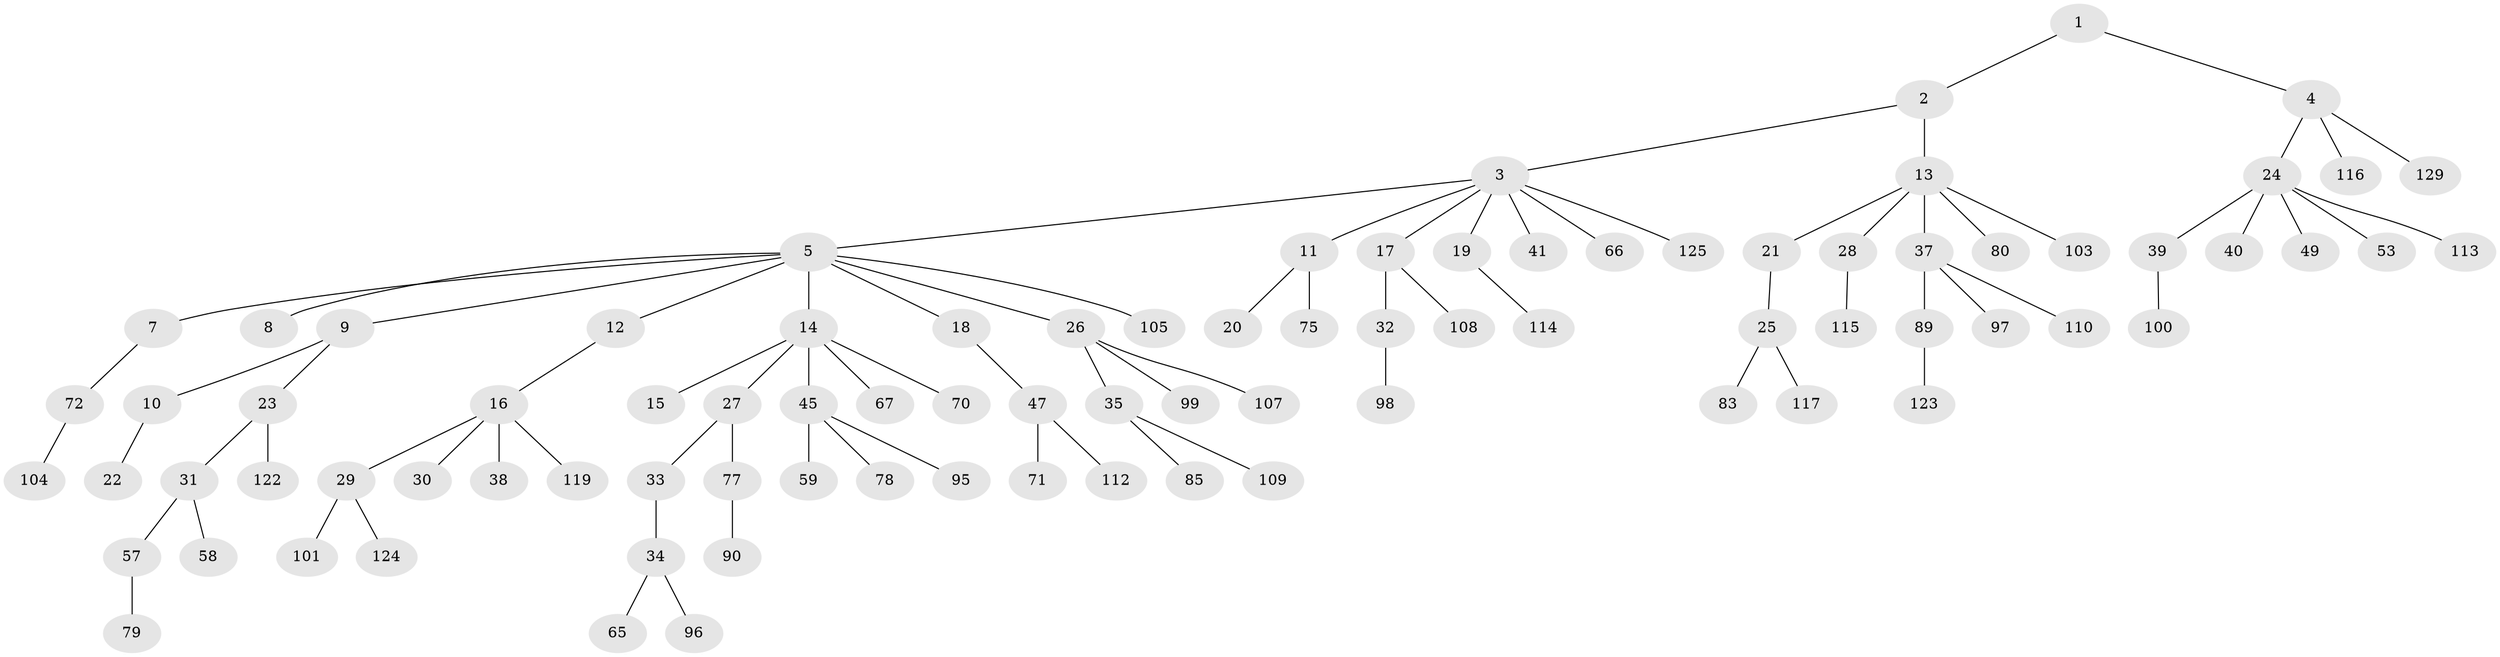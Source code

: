 // Generated by graph-tools (version 1.1) at 2025/52/02/27/25 19:52:12]
// undirected, 87 vertices, 86 edges
graph export_dot {
graph [start="1"]
  node [color=gray90,style=filled];
  1;
  2 [super="+92"];
  3 [super="+42"];
  4 [super="+76"];
  5 [super="+6"];
  7 [super="+43"];
  8 [super="+73"];
  9;
  10 [super="+87"];
  11 [super="+55"];
  12 [super="+64"];
  13 [super="+50"];
  14 [super="+81"];
  15 [super="+118"];
  16 [super="+62"];
  17 [super="+46"];
  18 [super="+88"];
  19;
  20;
  21 [super="+61"];
  22;
  23 [super="+69"];
  24 [super="+36"];
  25 [super="+82"];
  26 [super="+44"];
  27 [super="+102"];
  28 [super="+106"];
  29 [super="+48"];
  30 [super="+56"];
  31 [super="+51"];
  32 [super="+86"];
  33;
  34 [super="+52"];
  35 [super="+74"];
  37 [super="+84"];
  38 [super="+111"];
  39 [super="+60"];
  40;
  41;
  45 [super="+54"];
  47 [super="+91"];
  49;
  53;
  57 [super="+63"];
  58;
  59;
  65 [super="+68"];
  66;
  67;
  70 [super="+93"];
  71;
  72;
  75;
  77 [super="+94"];
  78;
  79;
  80;
  83;
  85 [super="+120"];
  89;
  90 [super="+121"];
  95;
  96;
  97;
  98 [super="+128"];
  99;
  100;
  101;
  103;
  104;
  105;
  107;
  108;
  109 [super="+126"];
  110;
  112;
  113 [super="+127"];
  114;
  115;
  116;
  117;
  119;
  122;
  123;
  124;
  125;
  129;
  1 -- 2;
  1 -- 4;
  2 -- 3;
  2 -- 13;
  3 -- 5;
  3 -- 11;
  3 -- 17;
  3 -- 19;
  3 -- 41;
  3 -- 66;
  3 -- 125;
  4 -- 24;
  4 -- 129;
  4 -- 116;
  5 -- 7;
  5 -- 8;
  5 -- 105;
  5 -- 18;
  5 -- 9;
  5 -- 26;
  5 -- 12;
  5 -- 14;
  7 -- 72;
  9 -- 10;
  9 -- 23;
  10 -- 22;
  11 -- 20;
  11 -- 75;
  12 -- 16;
  13 -- 21;
  13 -- 28;
  13 -- 37;
  13 -- 80;
  13 -- 103;
  14 -- 15;
  14 -- 27;
  14 -- 45;
  14 -- 67;
  14 -- 70;
  16 -- 29;
  16 -- 30;
  16 -- 38;
  16 -- 119;
  17 -- 32;
  17 -- 108;
  18 -- 47;
  19 -- 114;
  21 -- 25;
  23 -- 31;
  23 -- 122;
  24 -- 39;
  24 -- 40;
  24 -- 53;
  24 -- 113;
  24 -- 49;
  25 -- 83;
  25 -- 117;
  26 -- 35;
  26 -- 99;
  26 -- 107;
  27 -- 33;
  27 -- 77;
  28 -- 115;
  29 -- 101;
  29 -- 124;
  31 -- 57;
  31 -- 58;
  32 -- 98;
  33 -- 34;
  34 -- 65;
  34 -- 96;
  35 -- 109;
  35 -- 85;
  37 -- 97;
  37 -- 110;
  37 -- 89;
  39 -- 100;
  45 -- 59;
  45 -- 78;
  45 -- 95;
  47 -- 71;
  47 -- 112;
  57 -- 79;
  72 -- 104;
  77 -- 90;
  89 -- 123;
}
